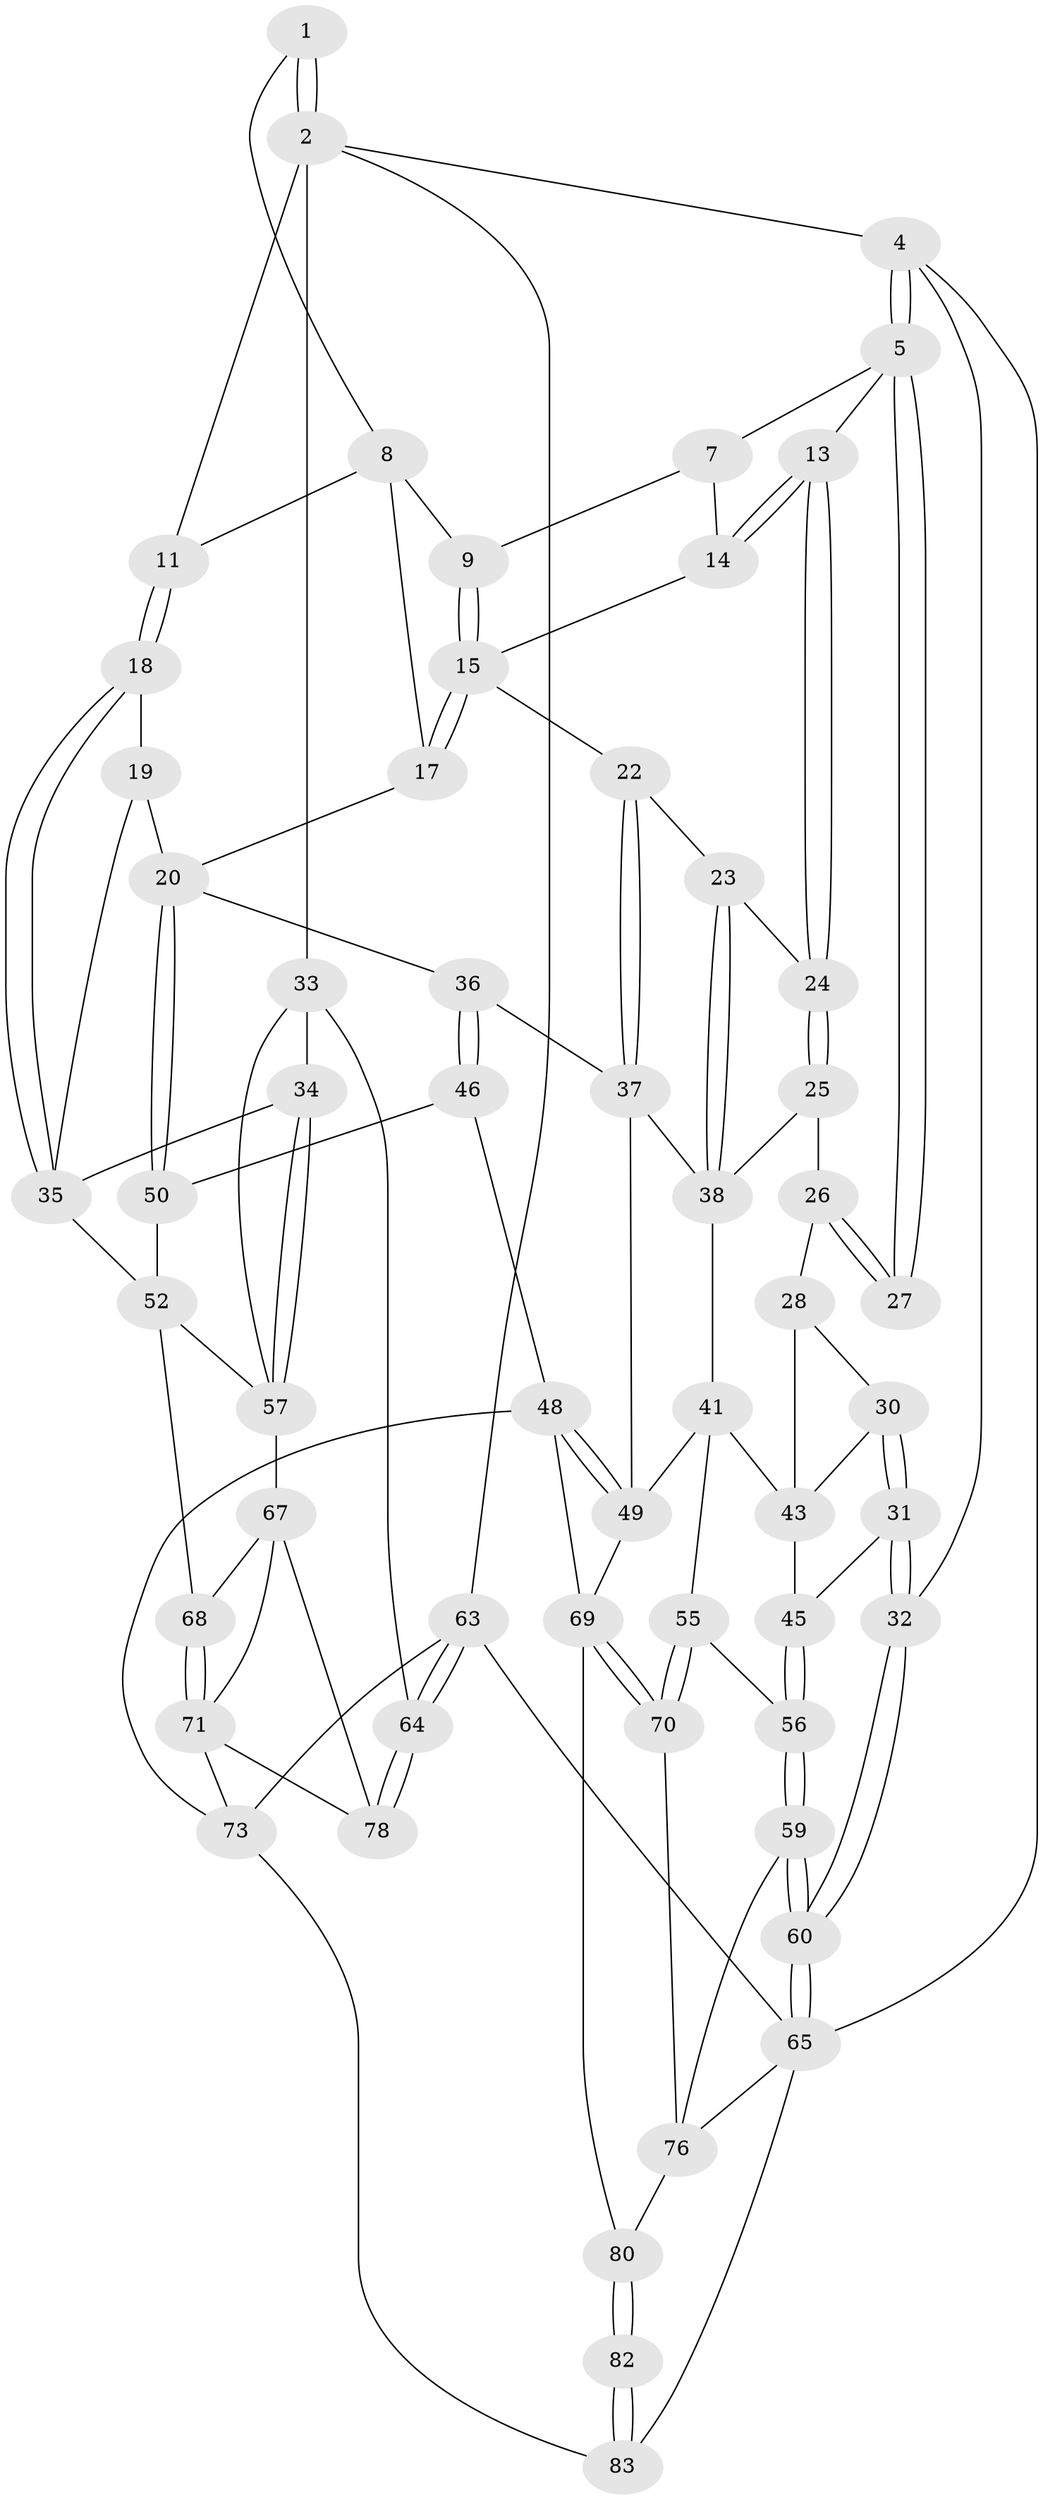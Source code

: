 // Generated by graph-tools (version 1.1) at 2025/52/02/27/25 19:52:39]
// undirected, 58 vertices, 129 edges
graph export_dot {
graph [start="1"]
  node [color=gray90,style=filled];
  1 [pos="+0.7683467174866466+0"];
  2 [pos="+1+0",super="+3"];
  4 [pos="+0+0"];
  5 [pos="+0+0",super="+6"];
  7 [pos="+0.5576277234781452+0",super="+10"];
  8 [pos="+0.715550133449422+0",super="+12"];
  9 [pos="+0.6436486534892121+0.11310207656462844"];
  11 [pos="+0.8615944109268925+0.12157765236203033"];
  13 [pos="+0.3465039501623965+0.10993570336532381"];
  14 [pos="+0.4464792704730279+0.10915854484512252"];
  15 [pos="+0.6469277136347297+0.1758925896120813",super="+16"];
  17 [pos="+0.6786130173823542+0.20932533434632103"];
  18 [pos="+0.9290218272479862+0.2668035438351286"];
  19 [pos="+0.7837268601426417+0.33063639471345774"];
  20 [pos="+0.7180065359869792+0.31111219669262513",super="+21"];
  22 [pos="+0.48028603188122415+0.26052251705334883"];
  23 [pos="+0.4326439930623536+0.2636783886697961"];
  24 [pos="+0.3334161375225499+0.150974732790939"];
  25 [pos="+0.2922738743067193+0.1993334393492784"];
  26 [pos="+0.27111967223489025+0.20774719995263644"];
  27 [pos="+0.07956346702318856+0.11162994322011557"];
  28 [pos="+0.1062298348599801+0.21707883876365036",super="+29"];
  30 [pos="+0.0368561401335214+0.28578402723297164"];
  31 [pos="+0+0.3311083267778206"];
  32 [pos="+0+0.3298185968141153"];
  33 [pos="+1+0.31139818494803695",super="+61"];
  34 [pos="+1+0.31080111036597974"];
  35 [pos="+1+0.3033472851322164",super="+51"];
  36 [pos="+0.5938357590334298+0.32985910178518263"];
  37 [pos="+0.5455734110631238+0.33507259349012974",super="+40"];
  38 [pos="+0.4130511553260727+0.36480911841740327",super="+39"];
  41 [pos="+0.2670292483671007+0.47155106918542655",super="+42"];
  43 [pos="+0.17860215264307622+0.35816319576826094",super="+44"];
  45 [pos="+0.028156629702435133+0.37785367074469245"];
  46 [pos="+0.5885103329037105+0.4281958020299817",super="+47"];
  48 [pos="+0.5255502209996137+0.5473994647349297",super="+74"];
  49 [pos="+0.5037373402921993+0.5301682318747352",super="+58"];
  50 [pos="+0.705452381281342+0.4185089826159234",super="+54"];
  52 [pos="+0.8614580376565945+0.48069036301538365",super="+53"];
  55 [pos="+0.204145781612655+0.5162140070200637"];
  56 [pos="+0.16773062157665042+0.5404893328051171"];
  57 [pos="+0.8827276205602875+0.49292835371163424",super="+62"];
  59 [pos="+0.12288672238280647+0.587655789012056"];
  60 [pos="+0+0.5969772906398555"];
  63 [pos="+1+1"];
  64 [pos="+1+0.9292364392748281"];
  65 [pos="+0+1",super="+66"];
  67 [pos="+0.8481488976936441+0.6315060309790138",super="+77"];
  68 [pos="+0.7373116335590983+0.5482089398772866"];
  69 [pos="+0.3795742576085516+0.7144548029955554",super="+75"];
  70 [pos="+0.3507480198799612+0.6982953871900384"];
  71 [pos="+0.6891428575977873+0.6942265273198288",super="+72"];
  73 [pos="+0.5616001906770096+0.8087261790465122",super="+84"];
  76 [pos="+0.15690318392585606+0.6880501648981943",super="+79"];
  78 [pos="+0.9765814446790237+0.7832449765924827"];
  80 [pos="+0.3803930760952698+0.7808576306616617",super="+81"];
  82 [pos="+0.23585912292157318+0.9340776771541386"];
  83 [pos="+0.2103022471764207+1"];
  1 -- 2;
  1 -- 2;
  1 -- 8;
  2 -- 11;
  2 -- 33;
  2 -- 4;
  2 -- 63;
  4 -- 5;
  4 -- 5;
  4 -- 32;
  4 -- 65;
  5 -- 27;
  5 -- 27;
  5 -- 13;
  5 -- 7;
  7 -- 9;
  7 -- 14;
  8 -- 9;
  8 -- 17;
  8 -- 11;
  9 -- 15;
  9 -- 15;
  11 -- 18;
  11 -- 18;
  13 -- 14;
  13 -- 14;
  13 -- 24;
  13 -- 24;
  14 -- 15;
  15 -- 17;
  15 -- 17;
  15 -- 22;
  17 -- 20;
  18 -- 19;
  18 -- 35;
  18 -- 35;
  19 -- 20;
  19 -- 35;
  20 -- 50;
  20 -- 50;
  20 -- 36;
  22 -- 23;
  22 -- 37;
  22 -- 37;
  23 -- 24;
  23 -- 38;
  23 -- 38;
  24 -- 25;
  24 -- 25;
  25 -- 26;
  25 -- 38;
  26 -- 27;
  26 -- 27;
  26 -- 28;
  28 -- 30;
  28 -- 43;
  30 -- 31;
  30 -- 31;
  30 -- 43;
  31 -- 32;
  31 -- 32;
  31 -- 45;
  32 -- 60;
  32 -- 60;
  33 -- 34;
  33 -- 64;
  33 -- 57;
  34 -- 35;
  34 -- 57;
  34 -- 57;
  35 -- 52;
  36 -- 37;
  36 -- 46;
  36 -- 46;
  37 -- 49;
  37 -- 38;
  38 -- 41;
  41 -- 49;
  41 -- 43;
  41 -- 55;
  43 -- 45;
  45 -- 56;
  45 -- 56;
  46 -- 50 [weight=2];
  46 -- 48;
  48 -- 49;
  48 -- 49;
  48 -- 73;
  48 -- 69;
  49 -- 69;
  50 -- 52;
  52 -- 57;
  52 -- 68;
  55 -- 56;
  55 -- 70;
  55 -- 70;
  56 -- 59;
  56 -- 59;
  57 -- 67;
  59 -- 60;
  59 -- 60;
  59 -- 76;
  60 -- 65;
  60 -- 65;
  63 -- 64;
  63 -- 64;
  63 -- 73;
  63 -- 65;
  64 -- 78;
  64 -- 78;
  65 -- 83;
  65 -- 76;
  67 -- 68;
  67 -- 78;
  67 -- 71;
  68 -- 71;
  68 -- 71;
  69 -- 70;
  69 -- 70;
  69 -- 80;
  70 -- 76;
  71 -- 73;
  71 -- 78;
  73 -- 83;
  76 -- 80;
  80 -- 82 [weight=2];
  80 -- 82;
  82 -- 83;
  82 -- 83;
}
